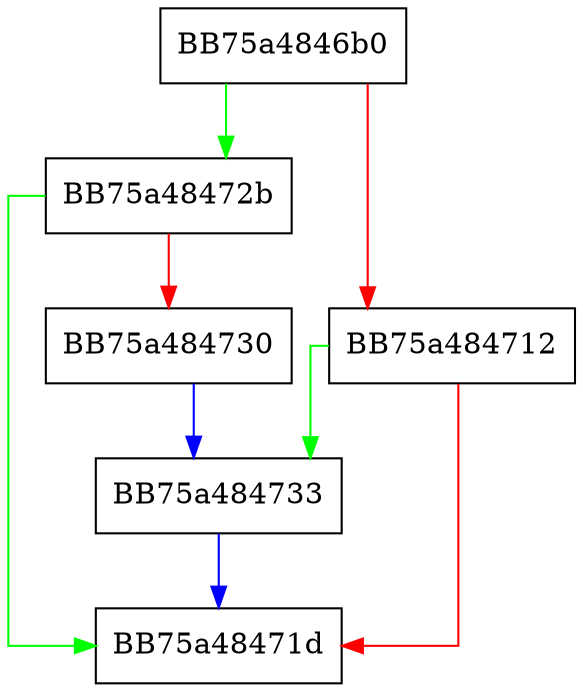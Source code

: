 digraph init {
  node [shape="box"];
  graph [splines=ortho];
  BB75a4846b0 -> BB75a48472b [color="green"];
  BB75a4846b0 -> BB75a484712 [color="red"];
  BB75a484712 -> BB75a484733 [color="green"];
  BB75a484712 -> BB75a48471d [color="red"];
  BB75a48472b -> BB75a48471d [color="green"];
  BB75a48472b -> BB75a484730 [color="red"];
  BB75a484730 -> BB75a484733 [color="blue"];
  BB75a484733 -> BB75a48471d [color="blue"];
}
